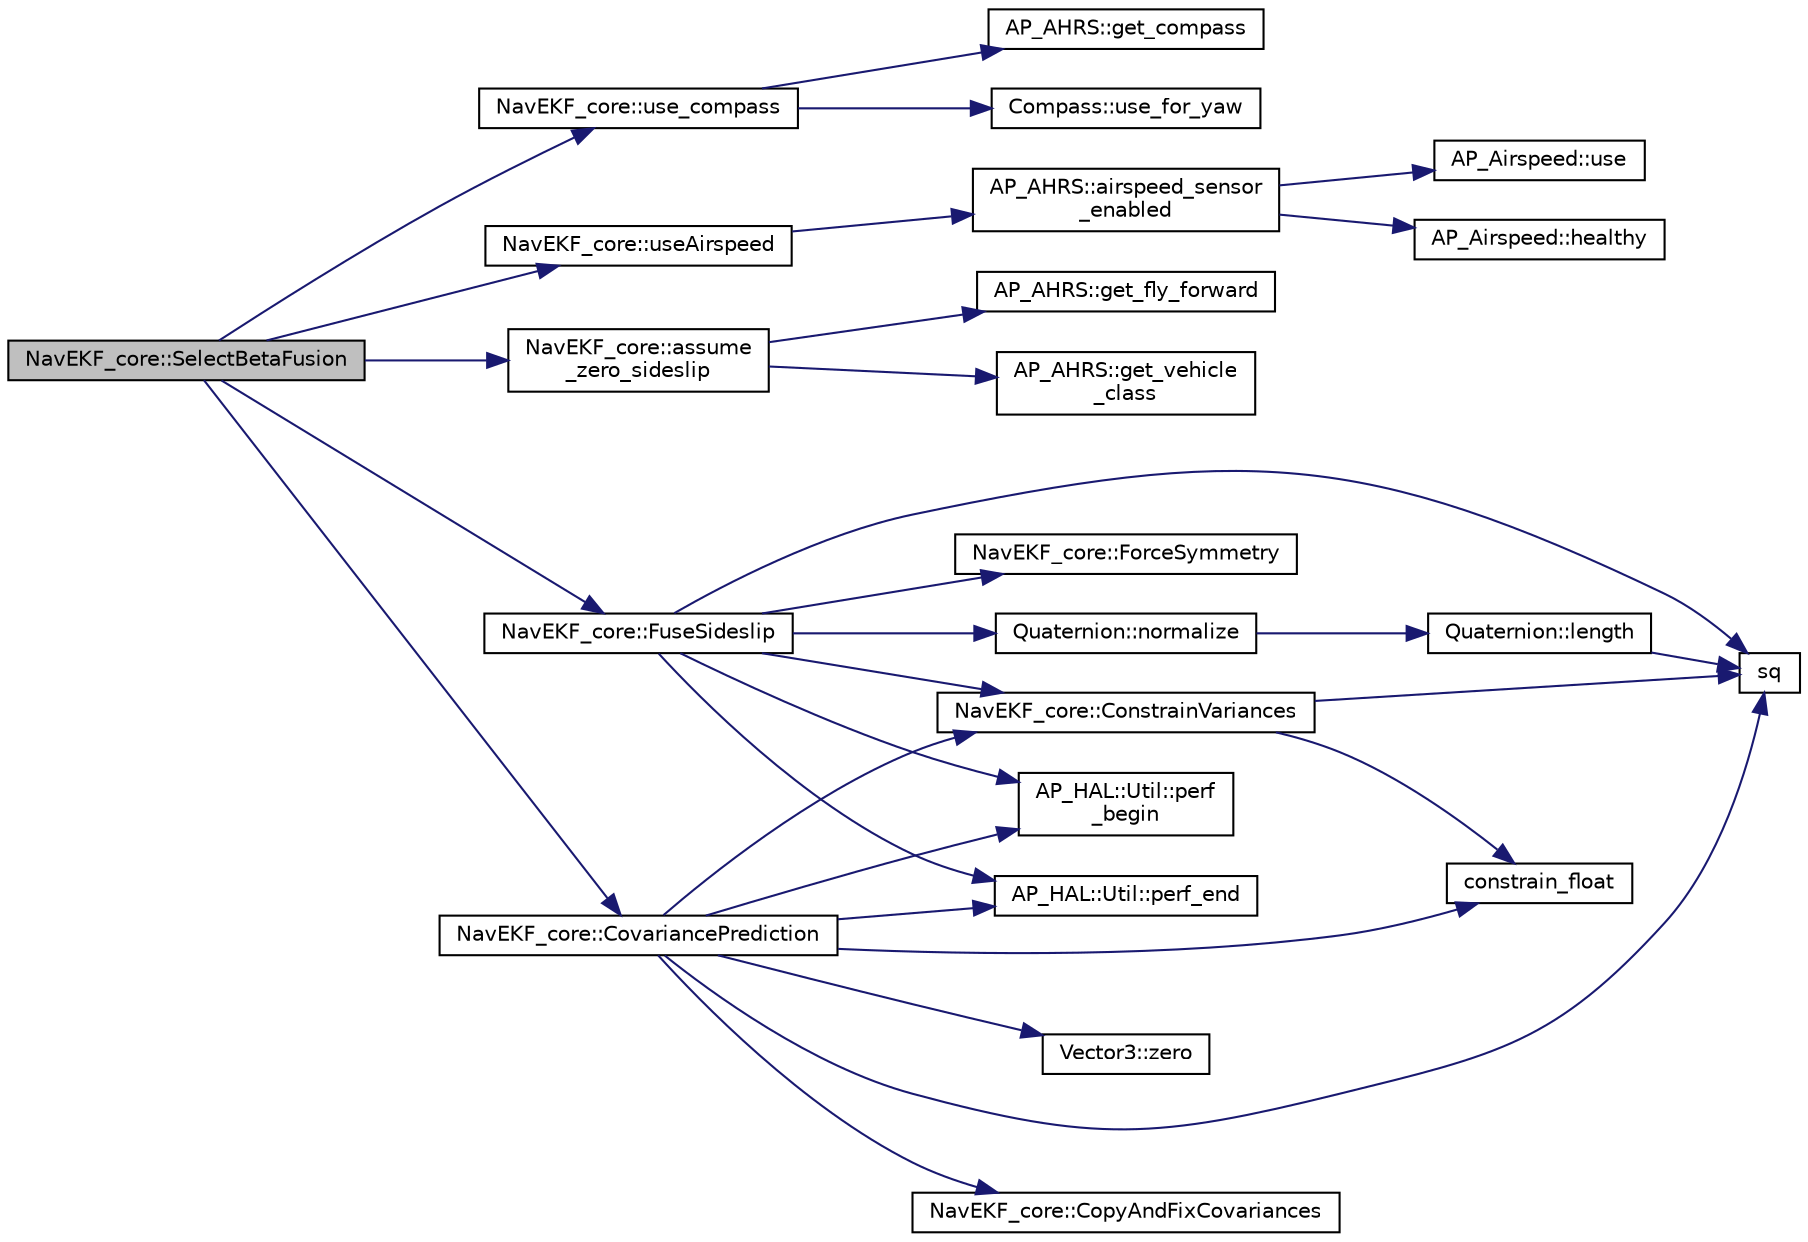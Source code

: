 digraph "NavEKF_core::SelectBetaFusion"
{
 // INTERACTIVE_SVG=YES
  edge [fontname="Helvetica",fontsize="10",labelfontname="Helvetica",labelfontsize="10"];
  node [fontname="Helvetica",fontsize="10",shape=record];
  rankdir="LR";
  Node1 [label="NavEKF_core::SelectBetaFusion",height=0.2,width=0.4,color="black", fillcolor="grey75", style="filled", fontcolor="black"];
  Node1 -> Node2 [color="midnightblue",fontsize="10",style="solid",fontname="Helvetica"];
  Node2 [label="NavEKF_core::use_compass",height=0.2,width=0.4,color="black", fillcolor="white", style="filled",URL="$classNavEKF__core.html#ae658a4b394c1b3e5b3aa6b30c84b8db1"];
  Node2 -> Node3 [color="midnightblue",fontsize="10",style="solid",fontname="Helvetica"];
  Node3 [label="AP_AHRS::get_compass",height=0.2,width=0.4,color="black", fillcolor="white", style="filled",URL="$classAP__AHRS.html#adf808841de62499bc8c388fc798d47f1"];
  Node2 -> Node4 [color="midnightblue",fontsize="10",style="solid",fontname="Helvetica"];
  Node4 [label="Compass::use_for_yaw",height=0.2,width=0.4,color="black", fillcolor="white", style="filled",URL="$classCompass.html#a97437729a583cd900e4dd1d6d84a4a0e",tooltip="return true if the compass should be used for yaw calculations "];
  Node1 -> Node5 [color="midnightblue",fontsize="10",style="solid",fontname="Helvetica"];
  Node5 [label="NavEKF_core::useAirspeed",height=0.2,width=0.4,color="black", fillcolor="white", style="filled",URL="$classNavEKF__core.html#a859a3d5dda92782c69072f2bb2f33c00"];
  Node5 -> Node6 [color="midnightblue",fontsize="10",style="solid",fontname="Helvetica"];
  Node6 [label="AP_AHRS::airspeed_sensor\l_enabled",height=0.2,width=0.4,color="black", fillcolor="white", style="filled",URL="$classAP__AHRS.html#a8691156c332da099e3f5952e72ae2a58"];
  Node6 -> Node7 [color="midnightblue",fontsize="10",style="solid",fontname="Helvetica"];
  Node7 [label="AP_Airspeed::use",height=0.2,width=0.4,color="black", fillcolor="white", style="filled",URL="$classAP__Airspeed.html#a6162295b433e3a863c0d4b9086b19014"];
  Node6 -> Node8 [color="midnightblue",fontsize="10",style="solid",fontname="Helvetica"];
  Node8 [label="AP_Airspeed::healthy",height=0.2,width=0.4,color="black", fillcolor="white", style="filled",URL="$classAP__Airspeed.html#acddaade777fa87d5b8c904c79be01204"];
  Node1 -> Node9 [color="midnightblue",fontsize="10",style="solid",fontname="Helvetica"];
  Node9 [label="NavEKF_core::assume\l_zero_sideslip",height=0.2,width=0.4,color="black", fillcolor="white", style="filled",URL="$classNavEKF__core.html#adc7c56e66571c918f9d5048ee5d05f72"];
  Node9 -> Node10 [color="midnightblue",fontsize="10",style="solid",fontname="Helvetica"];
  Node10 [label="AP_AHRS::get_fly_forward",height=0.2,width=0.4,color="black", fillcolor="white", style="filled",URL="$classAP__AHRS.html#a6120b45de751ab784fdfdd04f437b44e"];
  Node9 -> Node11 [color="midnightblue",fontsize="10",style="solid",fontname="Helvetica"];
  Node11 [label="AP_AHRS::get_vehicle\l_class",height=0.2,width=0.4,color="black", fillcolor="white", style="filled",URL="$classAP__AHRS.html#a91a73986f61cc338a22047e34230cbb2"];
  Node1 -> Node12 [color="midnightblue",fontsize="10",style="solid",fontname="Helvetica"];
  Node12 [label="NavEKF_core::CovariancePrediction",height=0.2,width=0.4,color="black", fillcolor="white", style="filled",URL="$classNavEKF__core.html#acacc910a35de03cdbc0483d50062d0a4"];
  Node12 -> Node13 [color="midnightblue",fontsize="10",style="solid",fontname="Helvetica"];
  Node13 [label="AP_HAL::Util::perf\l_begin",height=0.2,width=0.4,color="black", fillcolor="white", style="filled",URL="$classAP__HAL_1_1Util.html#a8ee016bee7e471240be5a2c648015a1d"];
  Node12 -> Node14 [color="midnightblue",fontsize="10",style="solid",fontname="Helvetica"];
  Node14 [label="constrain_float",height=0.2,width=0.4,color="black", fillcolor="white", style="filled",URL="$AP__Math_8h.html#a27149a7dfbb14319088e8332705c0046"];
  Node12 -> Node15 [color="midnightblue",fontsize="10",style="solid",fontname="Helvetica"];
  Node15 [label="sq",height=0.2,width=0.4,color="black", fillcolor="white", style="filled",URL="$AP__Math_8h.html#a00f57739f8671cb41eae08a51b7cbf7c"];
  Node12 -> Node16 [color="midnightblue",fontsize="10",style="solid",fontname="Helvetica"];
  Node16 [label="NavEKF_core::CopyAndFixCovariances",height=0.2,width=0.4,color="black", fillcolor="white", style="filled",URL="$classNavEKF__core.html#a8ca440ec759f0ff1264af9be054173f3"];
  Node12 -> Node17 [color="midnightblue",fontsize="10",style="solid",fontname="Helvetica"];
  Node17 [label="NavEKF_core::ConstrainVariances",height=0.2,width=0.4,color="black", fillcolor="white", style="filled",URL="$classNavEKF__core.html#ae2f179bc423876510d06679773747af9"];
  Node17 -> Node14 [color="midnightblue",fontsize="10",style="solid",fontname="Helvetica"];
  Node17 -> Node15 [color="midnightblue",fontsize="10",style="solid",fontname="Helvetica"];
  Node12 -> Node18 [color="midnightblue",fontsize="10",style="solid",fontname="Helvetica"];
  Node18 [label="Vector3::zero",height=0.2,width=0.4,color="black", fillcolor="white", style="filled",URL="$classVector3.html#adf1769d5ee5df2f8585df2f540fa5efe"];
  Node12 -> Node19 [color="midnightblue",fontsize="10",style="solid",fontname="Helvetica"];
  Node19 [label="AP_HAL::Util::perf_end",height=0.2,width=0.4,color="black", fillcolor="white", style="filled",URL="$classAP__HAL_1_1Util.html#a831bf144a4d14d413bd1c98b96dc35cb"];
  Node1 -> Node20 [color="midnightblue",fontsize="10",style="solid",fontname="Helvetica"];
  Node20 [label="NavEKF_core::FuseSideslip",height=0.2,width=0.4,color="black", fillcolor="white", style="filled",URL="$classNavEKF__core.html#a28cd4b2c43ab2f3ec071a3244a5c77a9"];
  Node20 -> Node13 [color="midnightblue",fontsize="10",style="solid",fontname="Helvetica"];
  Node20 -> Node15 [color="midnightblue",fontsize="10",style="solid",fontname="Helvetica"];
  Node20 -> Node21 [color="midnightblue",fontsize="10",style="solid",fontname="Helvetica"];
  Node21 [label="Quaternion::normalize",height=0.2,width=0.4,color="black", fillcolor="white", style="filled",URL="$classQuaternion.html#a48e6bafb249c895ed25f29dc9170e11e"];
  Node21 -> Node22 [color="midnightblue",fontsize="10",style="solid",fontname="Helvetica"];
  Node22 [label="Quaternion::length",height=0.2,width=0.4,color="black", fillcolor="white", style="filled",URL="$classQuaternion.html#a6f5e82dd828c59392a3133d6d5877f39"];
  Node22 -> Node15 [color="midnightblue",fontsize="10",style="solid",fontname="Helvetica"];
  Node20 -> Node23 [color="midnightblue",fontsize="10",style="solid",fontname="Helvetica"];
  Node23 [label="NavEKF_core::ForceSymmetry",height=0.2,width=0.4,color="black", fillcolor="white", style="filled",URL="$classNavEKF__core.html#ab31a88604bcdf3efa05efa2faed69d23"];
  Node20 -> Node17 [color="midnightblue",fontsize="10",style="solid",fontname="Helvetica"];
  Node20 -> Node19 [color="midnightblue",fontsize="10",style="solid",fontname="Helvetica"];
}
